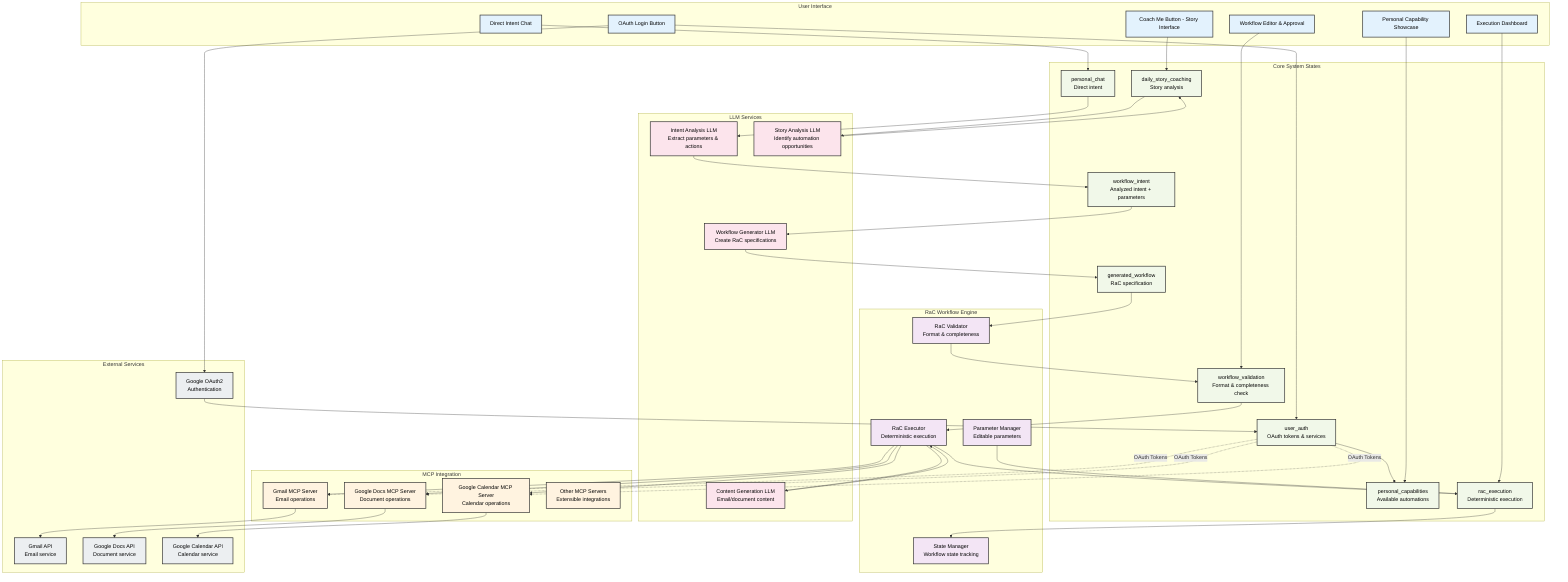 graph TB
    %% User Interface Layer
    subgraph "User Interface"
        UI1[OAuth Login Button]
        UI2[Personal Capability Showcase]
        UI3[Coach Me Button - Story Interface]
        UI4[Direct Intent Chat]
        UI5[Workflow Editor & Approval]
        UI6[Execution Dashboard]
    end
    
    %% Core System States
    subgraph "Core System States"
        S1[user_auth<br/>OAuth tokens & services]
        S2[personal_capabilities<br/>Available automations]
        S3[daily_story_coaching<br/>Story analysis]
        S4[personal_chat<br/>Direct intent]
        S5[workflow_intent<br/>Analyzed intent + parameters]
        S6[generated_workflow<br/>RaC specification]
        S7[workflow_validation<br/>Format & completeness check]
        S8[rac_execution<br/>Deterministic execution]
    end
    
    %% LLM Services
    subgraph "LLM Services"
        LLM1[Intent Analysis LLM<br/>Extract parameters & actions]
        LLM2[Story Analysis LLM<br/>Identify automation opportunities]
        LLM3[Workflow Generator LLM<br/>Create RaC specifications]
        LLM4[Content Generation LLM<br/>Email/document content]
    end
    
    %% MCP Integration Layer
    subgraph "MCP Integration"
        MCP1[Gmail MCP Server<br/>Email operations]
        MCP2[Google Docs MCP Server<br/>Document operations]
        MCP3[Google Calendar MCP Server<br/>Calendar operations]
        MCP4[Other MCP Servers<br/>Extensible integrations]
    end
    
    %% RaC Workflow Engine
    subgraph "RaC Workflow Engine"
        RAC1[RaC Validator<br/>Format & completeness]
        RAC2[RaC Executor<br/>Deterministic execution]
        RAC3[Parameter Manager<br/>Editable parameters]
        RAC4[State Manager<br/>Workflow state tracking]
    end
    
    %% External Services
    subgraph "External Services"
        EXT1[Google OAuth2<br/>Authentication]
        EXT2[Gmail API<br/>Email service]
        EXT3[Google Docs API<br/>Document service]
        EXT4[Google Calendar API<br/>Calendar service]
    end
    
    %% User Flow Connections
    UI1 --> S1
    S1 --> S2
    UI2 --> S2
    UI3 --> S3
    UI4 --> S4
    
    %% Story Coaching Flow
    S3 --> LLM2
    LLM2 --> S3
    
    %% Intent Processing Flow
    S4 --> LLM1
    LLM1 --> S5
    S5 --> LLM3
    LLM3 --> S6
    
    %% Validation Flow
    S6 --> RAC1
    RAC1 --> S7
    UI5 --> S7
    
    %% Execution Flow
    S7 --> RAC2
    RAC2 --> S8
    UI6 --> S8
    
    %% MCP Integration
    S1 -.->|OAuth Tokens| MCP1
    S1 -.->|OAuth Tokens| MCP2
    S1 -.->|OAuth Tokens| MCP3
    
    RAC2 --> MCP1
    RAC2 --> MCP2
    RAC2 --> MCP3
    
    MCP1 --> EXT2
    MCP2 --> EXT3
    MCP3 --> EXT4
    
    %% Parameter Management
    RAC3 --> S8
    S8 --> RAC4
    
    %% Content Generation
    RAC2 --> LLM4
    LLM4 --> RAC2
    
    %% OAuth Flow
    UI1 --> EXT1
    EXT1 --> S1
    
    %% Styling
    classDef uiLayer fill:#e3f2fd,stroke:#333,stroke-width:2px,color:#000
    classDef stateLayer fill:#f1f8e9,stroke:#333,stroke-width:2px,color:#000
    classDef llmLayer fill:#fce4ec,stroke:#333,stroke-width:2px,color:#000
    classDef mcpLayer fill:#fff3e0,stroke:#333,stroke-width:2px,color:#000
    classDef racLayer fill:#f3e5f5,stroke:#333,stroke-width:2px,color:#000
    classDef extLayer fill:#eceff1,stroke:#333,stroke-width:2px,color:#000
    
    class UI1,UI2,UI3,UI4,UI5,UI6 uiLayer
    class S1,S2,S3,S4,S5,S6,S7,S8 stateLayer
    class LLM1,LLM2,LLM3,LLM4 llmLayer
    class MCP1,MCP2,MCP3,MCP4 mcpLayer
    class RAC1,RAC2,RAC3,RAC4 racLayer
    class EXT1,EXT2,EXT3,EXT4 extLayer